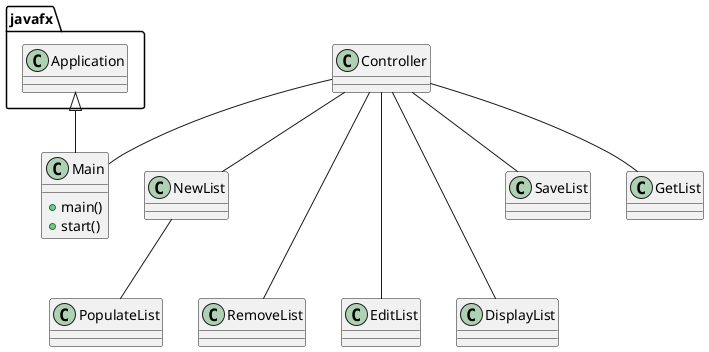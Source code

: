 @startuml
'https://plantuml.com/sequence-diagram

class Main {
    + main()
    + start()
}
class Controller {
}
class NewList {
}
class PopulateList {
}
class RemoveList {
}
class EditList {
}
class DisplayList {
}
class SaveList {
}
class GetList {
}

javafx.Application <|-- Main
Controller -- Main
Controller -- NewList
Controller --- RemoveList
Controller --- EditList
Controller --- DisplayList
Controller -- SaveList
Controller -- GetList
NewList -- PopulateList

@enduml